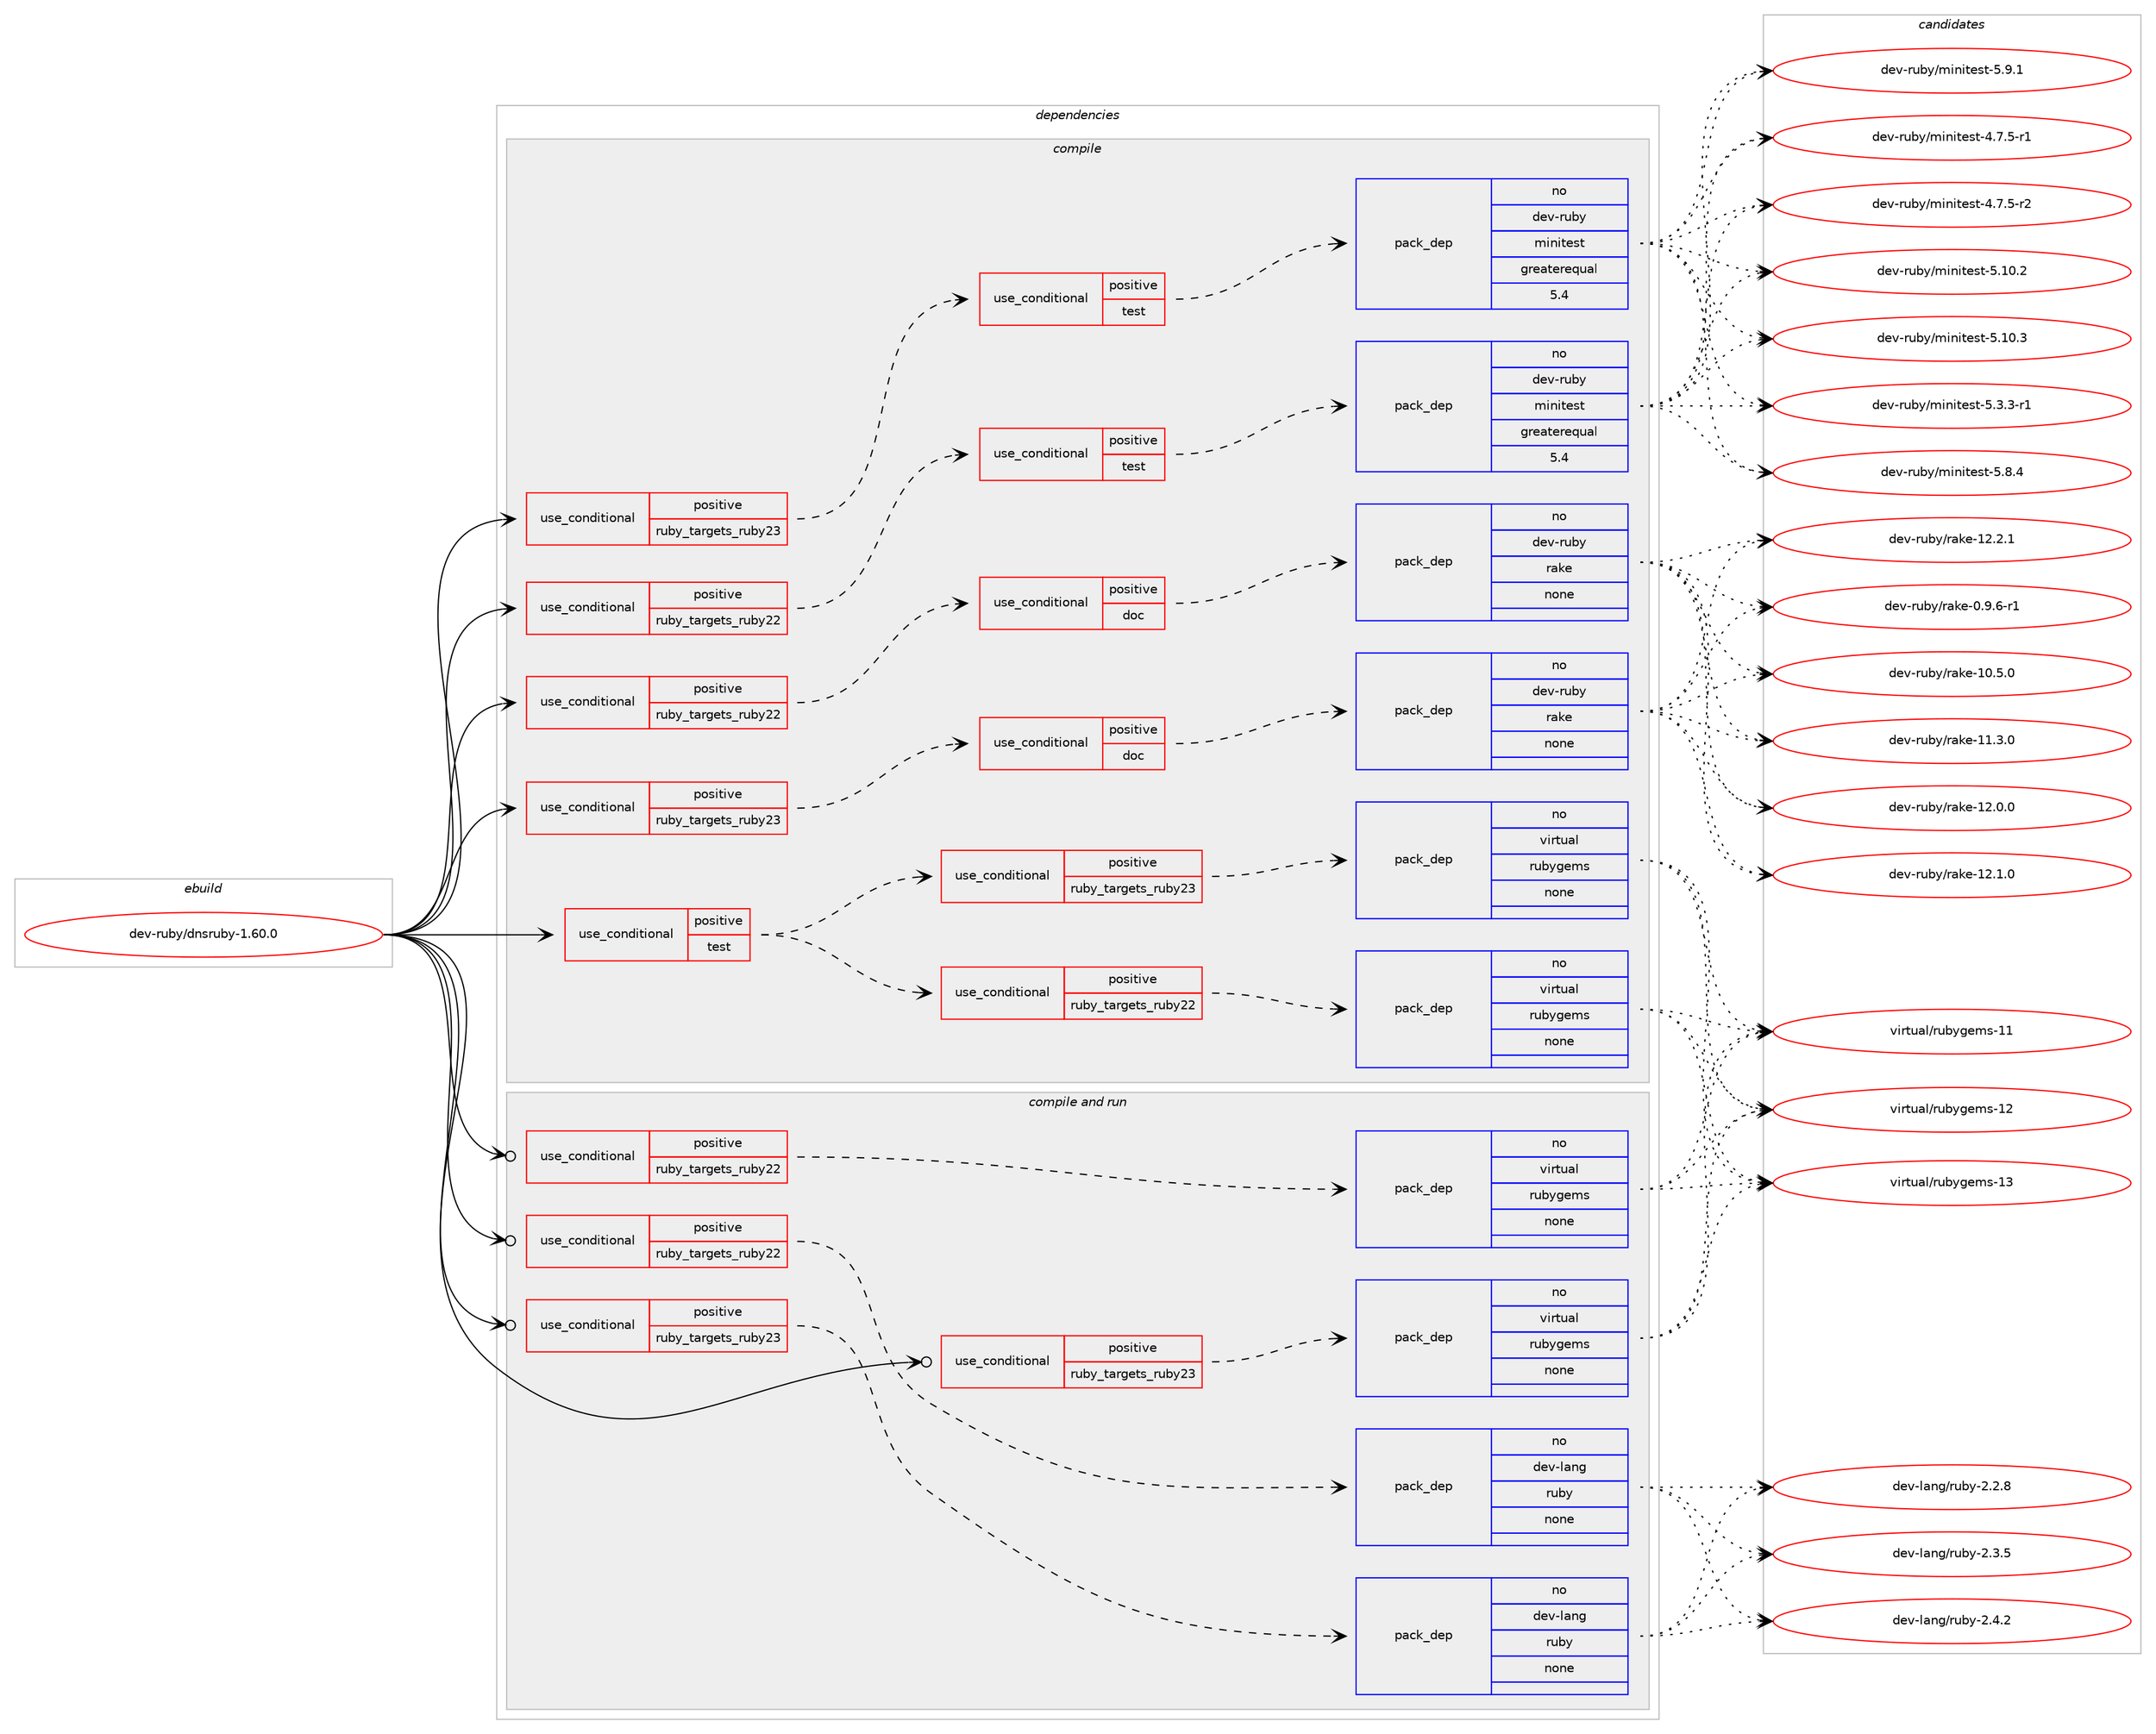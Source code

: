 digraph prolog {

# *************
# Graph options
# *************

newrank=true;
concentrate=true;
compound=true;
graph [rankdir=LR,fontname=Helvetica,fontsize=10,ranksep=1.5];#, ranksep=2.5, nodesep=0.2];
edge  [arrowhead=vee];
node  [fontname=Helvetica,fontsize=10];

# **********
# The ebuild
# **********

subgraph cluster_leftcol {
color=gray;
rank=same;
label=<<i>ebuild</i>>;
id [label="dev-ruby/dnsruby-1.60.0", color=red, width=4, href="../dev-ruby/dnsruby-1.60.0.svg"];
}

# ****************
# The dependencies
# ****************

subgraph cluster_midcol {
color=gray;
label=<<i>dependencies</i>>;
subgraph cluster_compile {
fillcolor="#eeeeee";
style=filled;
label=<<i>compile</i>>;
subgraph cond55851 {
dependency236240 [label=<<TABLE BORDER="0" CELLBORDER="1" CELLSPACING="0" CELLPADDING="4"><TR><TD ROWSPAN="3" CELLPADDING="10">use_conditional</TD></TR><TR><TD>positive</TD></TR><TR><TD>ruby_targets_ruby22</TD></TR></TABLE>>, shape=none, color=red];
subgraph cond55852 {
dependency236241 [label=<<TABLE BORDER="0" CELLBORDER="1" CELLSPACING="0" CELLPADDING="4"><TR><TD ROWSPAN="3" CELLPADDING="10">use_conditional</TD></TR><TR><TD>positive</TD></TR><TR><TD>doc</TD></TR></TABLE>>, shape=none, color=red];
subgraph pack176315 {
dependency236242 [label=<<TABLE BORDER="0" CELLBORDER="1" CELLSPACING="0" CELLPADDING="4" WIDTH="220"><TR><TD ROWSPAN="6" CELLPADDING="30">pack_dep</TD></TR><TR><TD WIDTH="110">no</TD></TR><TR><TD>dev-ruby</TD></TR><TR><TD>rake</TD></TR><TR><TD>none</TD></TR><TR><TD></TD></TR></TABLE>>, shape=none, color=blue];
}
dependency236241:e -> dependency236242:w [weight=20,style="dashed",arrowhead="vee"];
}
dependency236240:e -> dependency236241:w [weight=20,style="dashed",arrowhead="vee"];
}
id:e -> dependency236240:w [weight=20,style="solid",arrowhead="vee"];
subgraph cond55853 {
dependency236243 [label=<<TABLE BORDER="0" CELLBORDER="1" CELLSPACING="0" CELLPADDING="4"><TR><TD ROWSPAN="3" CELLPADDING="10">use_conditional</TD></TR><TR><TD>positive</TD></TR><TR><TD>ruby_targets_ruby22</TD></TR></TABLE>>, shape=none, color=red];
subgraph cond55854 {
dependency236244 [label=<<TABLE BORDER="0" CELLBORDER="1" CELLSPACING="0" CELLPADDING="4"><TR><TD ROWSPAN="3" CELLPADDING="10">use_conditional</TD></TR><TR><TD>positive</TD></TR><TR><TD>test</TD></TR></TABLE>>, shape=none, color=red];
subgraph pack176316 {
dependency236245 [label=<<TABLE BORDER="0" CELLBORDER="1" CELLSPACING="0" CELLPADDING="4" WIDTH="220"><TR><TD ROWSPAN="6" CELLPADDING="30">pack_dep</TD></TR><TR><TD WIDTH="110">no</TD></TR><TR><TD>dev-ruby</TD></TR><TR><TD>minitest</TD></TR><TR><TD>greaterequal</TD></TR><TR><TD>5.4</TD></TR></TABLE>>, shape=none, color=blue];
}
dependency236244:e -> dependency236245:w [weight=20,style="dashed",arrowhead="vee"];
}
dependency236243:e -> dependency236244:w [weight=20,style="dashed",arrowhead="vee"];
}
id:e -> dependency236243:w [weight=20,style="solid",arrowhead="vee"];
subgraph cond55855 {
dependency236246 [label=<<TABLE BORDER="0" CELLBORDER="1" CELLSPACING="0" CELLPADDING="4"><TR><TD ROWSPAN="3" CELLPADDING="10">use_conditional</TD></TR><TR><TD>positive</TD></TR><TR><TD>ruby_targets_ruby23</TD></TR></TABLE>>, shape=none, color=red];
subgraph cond55856 {
dependency236247 [label=<<TABLE BORDER="0" CELLBORDER="1" CELLSPACING="0" CELLPADDING="4"><TR><TD ROWSPAN="3" CELLPADDING="10">use_conditional</TD></TR><TR><TD>positive</TD></TR><TR><TD>doc</TD></TR></TABLE>>, shape=none, color=red];
subgraph pack176317 {
dependency236248 [label=<<TABLE BORDER="0" CELLBORDER="1" CELLSPACING="0" CELLPADDING="4" WIDTH="220"><TR><TD ROWSPAN="6" CELLPADDING="30">pack_dep</TD></TR><TR><TD WIDTH="110">no</TD></TR><TR><TD>dev-ruby</TD></TR><TR><TD>rake</TD></TR><TR><TD>none</TD></TR><TR><TD></TD></TR></TABLE>>, shape=none, color=blue];
}
dependency236247:e -> dependency236248:w [weight=20,style="dashed",arrowhead="vee"];
}
dependency236246:e -> dependency236247:w [weight=20,style="dashed",arrowhead="vee"];
}
id:e -> dependency236246:w [weight=20,style="solid",arrowhead="vee"];
subgraph cond55857 {
dependency236249 [label=<<TABLE BORDER="0" CELLBORDER="1" CELLSPACING="0" CELLPADDING="4"><TR><TD ROWSPAN="3" CELLPADDING="10">use_conditional</TD></TR><TR><TD>positive</TD></TR><TR><TD>ruby_targets_ruby23</TD></TR></TABLE>>, shape=none, color=red];
subgraph cond55858 {
dependency236250 [label=<<TABLE BORDER="0" CELLBORDER="1" CELLSPACING="0" CELLPADDING="4"><TR><TD ROWSPAN="3" CELLPADDING="10">use_conditional</TD></TR><TR><TD>positive</TD></TR><TR><TD>test</TD></TR></TABLE>>, shape=none, color=red];
subgraph pack176318 {
dependency236251 [label=<<TABLE BORDER="0" CELLBORDER="1" CELLSPACING="0" CELLPADDING="4" WIDTH="220"><TR><TD ROWSPAN="6" CELLPADDING="30">pack_dep</TD></TR><TR><TD WIDTH="110">no</TD></TR><TR><TD>dev-ruby</TD></TR><TR><TD>minitest</TD></TR><TR><TD>greaterequal</TD></TR><TR><TD>5.4</TD></TR></TABLE>>, shape=none, color=blue];
}
dependency236250:e -> dependency236251:w [weight=20,style="dashed",arrowhead="vee"];
}
dependency236249:e -> dependency236250:w [weight=20,style="dashed",arrowhead="vee"];
}
id:e -> dependency236249:w [weight=20,style="solid",arrowhead="vee"];
subgraph cond55859 {
dependency236252 [label=<<TABLE BORDER="0" CELLBORDER="1" CELLSPACING="0" CELLPADDING="4"><TR><TD ROWSPAN="3" CELLPADDING="10">use_conditional</TD></TR><TR><TD>positive</TD></TR><TR><TD>test</TD></TR></TABLE>>, shape=none, color=red];
subgraph cond55860 {
dependency236253 [label=<<TABLE BORDER="0" CELLBORDER="1" CELLSPACING="0" CELLPADDING="4"><TR><TD ROWSPAN="3" CELLPADDING="10">use_conditional</TD></TR><TR><TD>positive</TD></TR><TR><TD>ruby_targets_ruby22</TD></TR></TABLE>>, shape=none, color=red];
subgraph pack176319 {
dependency236254 [label=<<TABLE BORDER="0" CELLBORDER="1" CELLSPACING="0" CELLPADDING="4" WIDTH="220"><TR><TD ROWSPAN="6" CELLPADDING="30">pack_dep</TD></TR><TR><TD WIDTH="110">no</TD></TR><TR><TD>virtual</TD></TR><TR><TD>rubygems</TD></TR><TR><TD>none</TD></TR><TR><TD></TD></TR></TABLE>>, shape=none, color=blue];
}
dependency236253:e -> dependency236254:w [weight=20,style="dashed",arrowhead="vee"];
}
dependency236252:e -> dependency236253:w [weight=20,style="dashed",arrowhead="vee"];
subgraph cond55861 {
dependency236255 [label=<<TABLE BORDER="0" CELLBORDER="1" CELLSPACING="0" CELLPADDING="4"><TR><TD ROWSPAN="3" CELLPADDING="10">use_conditional</TD></TR><TR><TD>positive</TD></TR><TR><TD>ruby_targets_ruby23</TD></TR></TABLE>>, shape=none, color=red];
subgraph pack176320 {
dependency236256 [label=<<TABLE BORDER="0" CELLBORDER="1" CELLSPACING="0" CELLPADDING="4" WIDTH="220"><TR><TD ROWSPAN="6" CELLPADDING="30">pack_dep</TD></TR><TR><TD WIDTH="110">no</TD></TR><TR><TD>virtual</TD></TR><TR><TD>rubygems</TD></TR><TR><TD>none</TD></TR><TR><TD></TD></TR></TABLE>>, shape=none, color=blue];
}
dependency236255:e -> dependency236256:w [weight=20,style="dashed",arrowhead="vee"];
}
dependency236252:e -> dependency236255:w [weight=20,style="dashed",arrowhead="vee"];
}
id:e -> dependency236252:w [weight=20,style="solid",arrowhead="vee"];
}
subgraph cluster_compileandrun {
fillcolor="#eeeeee";
style=filled;
label=<<i>compile and run</i>>;
subgraph cond55862 {
dependency236257 [label=<<TABLE BORDER="0" CELLBORDER="1" CELLSPACING="0" CELLPADDING="4"><TR><TD ROWSPAN="3" CELLPADDING="10">use_conditional</TD></TR><TR><TD>positive</TD></TR><TR><TD>ruby_targets_ruby22</TD></TR></TABLE>>, shape=none, color=red];
subgraph pack176321 {
dependency236258 [label=<<TABLE BORDER="0" CELLBORDER="1" CELLSPACING="0" CELLPADDING="4" WIDTH="220"><TR><TD ROWSPAN="6" CELLPADDING="30">pack_dep</TD></TR><TR><TD WIDTH="110">no</TD></TR><TR><TD>dev-lang</TD></TR><TR><TD>ruby</TD></TR><TR><TD>none</TD></TR><TR><TD></TD></TR></TABLE>>, shape=none, color=blue];
}
dependency236257:e -> dependency236258:w [weight=20,style="dashed",arrowhead="vee"];
}
id:e -> dependency236257:w [weight=20,style="solid",arrowhead="odotvee"];
subgraph cond55863 {
dependency236259 [label=<<TABLE BORDER="0" CELLBORDER="1" CELLSPACING="0" CELLPADDING="4"><TR><TD ROWSPAN="3" CELLPADDING="10">use_conditional</TD></TR><TR><TD>positive</TD></TR><TR><TD>ruby_targets_ruby22</TD></TR></TABLE>>, shape=none, color=red];
subgraph pack176322 {
dependency236260 [label=<<TABLE BORDER="0" CELLBORDER="1" CELLSPACING="0" CELLPADDING="4" WIDTH="220"><TR><TD ROWSPAN="6" CELLPADDING="30">pack_dep</TD></TR><TR><TD WIDTH="110">no</TD></TR><TR><TD>virtual</TD></TR><TR><TD>rubygems</TD></TR><TR><TD>none</TD></TR><TR><TD></TD></TR></TABLE>>, shape=none, color=blue];
}
dependency236259:e -> dependency236260:w [weight=20,style="dashed",arrowhead="vee"];
}
id:e -> dependency236259:w [weight=20,style="solid",arrowhead="odotvee"];
subgraph cond55864 {
dependency236261 [label=<<TABLE BORDER="0" CELLBORDER="1" CELLSPACING="0" CELLPADDING="4"><TR><TD ROWSPAN="3" CELLPADDING="10">use_conditional</TD></TR><TR><TD>positive</TD></TR><TR><TD>ruby_targets_ruby23</TD></TR></TABLE>>, shape=none, color=red];
subgraph pack176323 {
dependency236262 [label=<<TABLE BORDER="0" CELLBORDER="1" CELLSPACING="0" CELLPADDING="4" WIDTH="220"><TR><TD ROWSPAN="6" CELLPADDING="30">pack_dep</TD></TR><TR><TD WIDTH="110">no</TD></TR><TR><TD>dev-lang</TD></TR><TR><TD>ruby</TD></TR><TR><TD>none</TD></TR><TR><TD></TD></TR></TABLE>>, shape=none, color=blue];
}
dependency236261:e -> dependency236262:w [weight=20,style="dashed",arrowhead="vee"];
}
id:e -> dependency236261:w [weight=20,style="solid",arrowhead="odotvee"];
subgraph cond55865 {
dependency236263 [label=<<TABLE BORDER="0" CELLBORDER="1" CELLSPACING="0" CELLPADDING="4"><TR><TD ROWSPAN="3" CELLPADDING="10">use_conditional</TD></TR><TR><TD>positive</TD></TR><TR><TD>ruby_targets_ruby23</TD></TR></TABLE>>, shape=none, color=red];
subgraph pack176324 {
dependency236264 [label=<<TABLE BORDER="0" CELLBORDER="1" CELLSPACING="0" CELLPADDING="4" WIDTH="220"><TR><TD ROWSPAN="6" CELLPADDING="30">pack_dep</TD></TR><TR><TD WIDTH="110">no</TD></TR><TR><TD>virtual</TD></TR><TR><TD>rubygems</TD></TR><TR><TD>none</TD></TR><TR><TD></TD></TR></TABLE>>, shape=none, color=blue];
}
dependency236263:e -> dependency236264:w [weight=20,style="dashed",arrowhead="vee"];
}
id:e -> dependency236263:w [weight=20,style="solid",arrowhead="odotvee"];
}
subgraph cluster_run {
fillcolor="#eeeeee";
style=filled;
label=<<i>run</i>>;
}
}

# **************
# The candidates
# **************

subgraph cluster_choices {
rank=same;
color=gray;
label=<<i>candidates</i>>;

subgraph choice176315 {
color=black;
nodesep=1;
choice100101118451141179812147114971071014548465746544511449 [label="dev-ruby/rake-0.9.6-r1", color=red, width=4,href="../dev-ruby/rake-0.9.6-r1.svg"];
choice1001011184511411798121471149710710145494846534648 [label="dev-ruby/rake-10.5.0", color=red, width=4,href="../dev-ruby/rake-10.5.0.svg"];
choice1001011184511411798121471149710710145494946514648 [label="dev-ruby/rake-11.3.0", color=red, width=4,href="../dev-ruby/rake-11.3.0.svg"];
choice1001011184511411798121471149710710145495046484648 [label="dev-ruby/rake-12.0.0", color=red, width=4,href="../dev-ruby/rake-12.0.0.svg"];
choice1001011184511411798121471149710710145495046494648 [label="dev-ruby/rake-12.1.0", color=red, width=4,href="../dev-ruby/rake-12.1.0.svg"];
choice1001011184511411798121471149710710145495046504649 [label="dev-ruby/rake-12.2.1", color=red, width=4,href="../dev-ruby/rake-12.2.1.svg"];
dependency236242:e -> choice100101118451141179812147114971071014548465746544511449:w [style=dotted,weight="100"];
dependency236242:e -> choice1001011184511411798121471149710710145494846534648:w [style=dotted,weight="100"];
dependency236242:e -> choice1001011184511411798121471149710710145494946514648:w [style=dotted,weight="100"];
dependency236242:e -> choice1001011184511411798121471149710710145495046484648:w [style=dotted,weight="100"];
dependency236242:e -> choice1001011184511411798121471149710710145495046494648:w [style=dotted,weight="100"];
dependency236242:e -> choice1001011184511411798121471149710710145495046504649:w [style=dotted,weight="100"];
}
subgraph choice176316 {
color=black;
nodesep=1;
choice1001011184511411798121471091051101051161011151164552465546534511449 [label="dev-ruby/minitest-4.7.5-r1", color=red, width=4,href="../dev-ruby/minitest-4.7.5-r1.svg"];
choice1001011184511411798121471091051101051161011151164552465546534511450 [label="dev-ruby/minitest-4.7.5-r2", color=red, width=4,href="../dev-ruby/minitest-4.7.5-r2.svg"];
choice10010111845114117981214710910511010511610111511645534649484650 [label="dev-ruby/minitest-5.10.2", color=red, width=4,href="../dev-ruby/minitest-5.10.2.svg"];
choice10010111845114117981214710910511010511610111511645534649484651 [label="dev-ruby/minitest-5.10.3", color=red, width=4,href="../dev-ruby/minitest-5.10.3.svg"];
choice1001011184511411798121471091051101051161011151164553465146514511449 [label="dev-ruby/minitest-5.3.3-r1", color=red, width=4,href="../dev-ruby/minitest-5.3.3-r1.svg"];
choice100101118451141179812147109105110105116101115116455346564652 [label="dev-ruby/minitest-5.8.4", color=red, width=4,href="../dev-ruby/minitest-5.8.4.svg"];
choice100101118451141179812147109105110105116101115116455346574649 [label="dev-ruby/minitest-5.9.1", color=red, width=4,href="../dev-ruby/minitest-5.9.1.svg"];
dependency236245:e -> choice1001011184511411798121471091051101051161011151164552465546534511449:w [style=dotted,weight="100"];
dependency236245:e -> choice1001011184511411798121471091051101051161011151164552465546534511450:w [style=dotted,weight="100"];
dependency236245:e -> choice10010111845114117981214710910511010511610111511645534649484650:w [style=dotted,weight="100"];
dependency236245:e -> choice10010111845114117981214710910511010511610111511645534649484651:w [style=dotted,weight="100"];
dependency236245:e -> choice1001011184511411798121471091051101051161011151164553465146514511449:w [style=dotted,weight="100"];
dependency236245:e -> choice100101118451141179812147109105110105116101115116455346564652:w [style=dotted,weight="100"];
dependency236245:e -> choice100101118451141179812147109105110105116101115116455346574649:w [style=dotted,weight="100"];
}
subgraph choice176317 {
color=black;
nodesep=1;
choice100101118451141179812147114971071014548465746544511449 [label="dev-ruby/rake-0.9.6-r1", color=red, width=4,href="../dev-ruby/rake-0.9.6-r1.svg"];
choice1001011184511411798121471149710710145494846534648 [label="dev-ruby/rake-10.5.0", color=red, width=4,href="../dev-ruby/rake-10.5.0.svg"];
choice1001011184511411798121471149710710145494946514648 [label="dev-ruby/rake-11.3.0", color=red, width=4,href="../dev-ruby/rake-11.3.0.svg"];
choice1001011184511411798121471149710710145495046484648 [label="dev-ruby/rake-12.0.0", color=red, width=4,href="../dev-ruby/rake-12.0.0.svg"];
choice1001011184511411798121471149710710145495046494648 [label="dev-ruby/rake-12.1.0", color=red, width=4,href="../dev-ruby/rake-12.1.0.svg"];
choice1001011184511411798121471149710710145495046504649 [label="dev-ruby/rake-12.2.1", color=red, width=4,href="../dev-ruby/rake-12.2.1.svg"];
dependency236248:e -> choice100101118451141179812147114971071014548465746544511449:w [style=dotted,weight="100"];
dependency236248:e -> choice1001011184511411798121471149710710145494846534648:w [style=dotted,weight="100"];
dependency236248:e -> choice1001011184511411798121471149710710145494946514648:w [style=dotted,weight="100"];
dependency236248:e -> choice1001011184511411798121471149710710145495046484648:w [style=dotted,weight="100"];
dependency236248:e -> choice1001011184511411798121471149710710145495046494648:w [style=dotted,weight="100"];
dependency236248:e -> choice1001011184511411798121471149710710145495046504649:w [style=dotted,weight="100"];
}
subgraph choice176318 {
color=black;
nodesep=1;
choice1001011184511411798121471091051101051161011151164552465546534511449 [label="dev-ruby/minitest-4.7.5-r1", color=red, width=4,href="../dev-ruby/minitest-4.7.5-r1.svg"];
choice1001011184511411798121471091051101051161011151164552465546534511450 [label="dev-ruby/minitest-4.7.5-r2", color=red, width=4,href="../dev-ruby/minitest-4.7.5-r2.svg"];
choice10010111845114117981214710910511010511610111511645534649484650 [label="dev-ruby/minitest-5.10.2", color=red, width=4,href="../dev-ruby/minitest-5.10.2.svg"];
choice10010111845114117981214710910511010511610111511645534649484651 [label="dev-ruby/minitest-5.10.3", color=red, width=4,href="../dev-ruby/minitest-5.10.3.svg"];
choice1001011184511411798121471091051101051161011151164553465146514511449 [label="dev-ruby/minitest-5.3.3-r1", color=red, width=4,href="../dev-ruby/minitest-5.3.3-r1.svg"];
choice100101118451141179812147109105110105116101115116455346564652 [label="dev-ruby/minitest-5.8.4", color=red, width=4,href="../dev-ruby/minitest-5.8.4.svg"];
choice100101118451141179812147109105110105116101115116455346574649 [label="dev-ruby/minitest-5.9.1", color=red, width=4,href="../dev-ruby/minitest-5.9.1.svg"];
dependency236251:e -> choice1001011184511411798121471091051101051161011151164552465546534511449:w [style=dotted,weight="100"];
dependency236251:e -> choice1001011184511411798121471091051101051161011151164552465546534511450:w [style=dotted,weight="100"];
dependency236251:e -> choice10010111845114117981214710910511010511610111511645534649484650:w [style=dotted,weight="100"];
dependency236251:e -> choice10010111845114117981214710910511010511610111511645534649484651:w [style=dotted,weight="100"];
dependency236251:e -> choice1001011184511411798121471091051101051161011151164553465146514511449:w [style=dotted,weight="100"];
dependency236251:e -> choice100101118451141179812147109105110105116101115116455346564652:w [style=dotted,weight="100"];
dependency236251:e -> choice100101118451141179812147109105110105116101115116455346574649:w [style=dotted,weight="100"];
}
subgraph choice176319 {
color=black;
nodesep=1;
choice118105114116117971084711411798121103101109115454949 [label="virtual/rubygems-11", color=red, width=4,href="../virtual/rubygems-11.svg"];
choice118105114116117971084711411798121103101109115454950 [label="virtual/rubygems-12", color=red, width=4,href="../virtual/rubygems-12.svg"];
choice118105114116117971084711411798121103101109115454951 [label="virtual/rubygems-13", color=red, width=4,href="../virtual/rubygems-13.svg"];
dependency236254:e -> choice118105114116117971084711411798121103101109115454949:w [style=dotted,weight="100"];
dependency236254:e -> choice118105114116117971084711411798121103101109115454950:w [style=dotted,weight="100"];
dependency236254:e -> choice118105114116117971084711411798121103101109115454951:w [style=dotted,weight="100"];
}
subgraph choice176320 {
color=black;
nodesep=1;
choice118105114116117971084711411798121103101109115454949 [label="virtual/rubygems-11", color=red, width=4,href="../virtual/rubygems-11.svg"];
choice118105114116117971084711411798121103101109115454950 [label="virtual/rubygems-12", color=red, width=4,href="../virtual/rubygems-12.svg"];
choice118105114116117971084711411798121103101109115454951 [label="virtual/rubygems-13", color=red, width=4,href="../virtual/rubygems-13.svg"];
dependency236256:e -> choice118105114116117971084711411798121103101109115454949:w [style=dotted,weight="100"];
dependency236256:e -> choice118105114116117971084711411798121103101109115454950:w [style=dotted,weight="100"];
dependency236256:e -> choice118105114116117971084711411798121103101109115454951:w [style=dotted,weight="100"];
}
subgraph choice176321 {
color=black;
nodesep=1;
choice10010111845108971101034711411798121455046504656 [label="dev-lang/ruby-2.2.8", color=red, width=4,href="../dev-lang/ruby-2.2.8.svg"];
choice10010111845108971101034711411798121455046514653 [label="dev-lang/ruby-2.3.5", color=red, width=4,href="../dev-lang/ruby-2.3.5.svg"];
choice10010111845108971101034711411798121455046524650 [label="dev-lang/ruby-2.4.2", color=red, width=4,href="../dev-lang/ruby-2.4.2.svg"];
dependency236258:e -> choice10010111845108971101034711411798121455046504656:w [style=dotted,weight="100"];
dependency236258:e -> choice10010111845108971101034711411798121455046514653:w [style=dotted,weight="100"];
dependency236258:e -> choice10010111845108971101034711411798121455046524650:w [style=dotted,weight="100"];
}
subgraph choice176322 {
color=black;
nodesep=1;
choice118105114116117971084711411798121103101109115454949 [label="virtual/rubygems-11", color=red, width=4,href="../virtual/rubygems-11.svg"];
choice118105114116117971084711411798121103101109115454950 [label="virtual/rubygems-12", color=red, width=4,href="../virtual/rubygems-12.svg"];
choice118105114116117971084711411798121103101109115454951 [label="virtual/rubygems-13", color=red, width=4,href="../virtual/rubygems-13.svg"];
dependency236260:e -> choice118105114116117971084711411798121103101109115454949:w [style=dotted,weight="100"];
dependency236260:e -> choice118105114116117971084711411798121103101109115454950:w [style=dotted,weight="100"];
dependency236260:e -> choice118105114116117971084711411798121103101109115454951:w [style=dotted,weight="100"];
}
subgraph choice176323 {
color=black;
nodesep=1;
choice10010111845108971101034711411798121455046504656 [label="dev-lang/ruby-2.2.8", color=red, width=4,href="../dev-lang/ruby-2.2.8.svg"];
choice10010111845108971101034711411798121455046514653 [label="dev-lang/ruby-2.3.5", color=red, width=4,href="../dev-lang/ruby-2.3.5.svg"];
choice10010111845108971101034711411798121455046524650 [label="dev-lang/ruby-2.4.2", color=red, width=4,href="../dev-lang/ruby-2.4.2.svg"];
dependency236262:e -> choice10010111845108971101034711411798121455046504656:w [style=dotted,weight="100"];
dependency236262:e -> choice10010111845108971101034711411798121455046514653:w [style=dotted,weight="100"];
dependency236262:e -> choice10010111845108971101034711411798121455046524650:w [style=dotted,weight="100"];
}
subgraph choice176324 {
color=black;
nodesep=1;
choice118105114116117971084711411798121103101109115454949 [label="virtual/rubygems-11", color=red, width=4,href="../virtual/rubygems-11.svg"];
choice118105114116117971084711411798121103101109115454950 [label="virtual/rubygems-12", color=red, width=4,href="../virtual/rubygems-12.svg"];
choice118105114116117971084711411798121103101109115454951 [label="virtual/rubygems-13", color=red, width=4,href="../virtual/rubygems-13.svg"];
dependency236264:e -> choice118105114116117971084711411798121103101109115454949:w [style=dotted,weight="100"];
dependency236264:e -> choice118105114116117971084711411798121103101109115454950:w [style=dotted,weight="100"];
dependency236264:e -> choice118105114116117971084711411798121103101109115454951:w [style=dotted,weight="100"];
}
}

}
